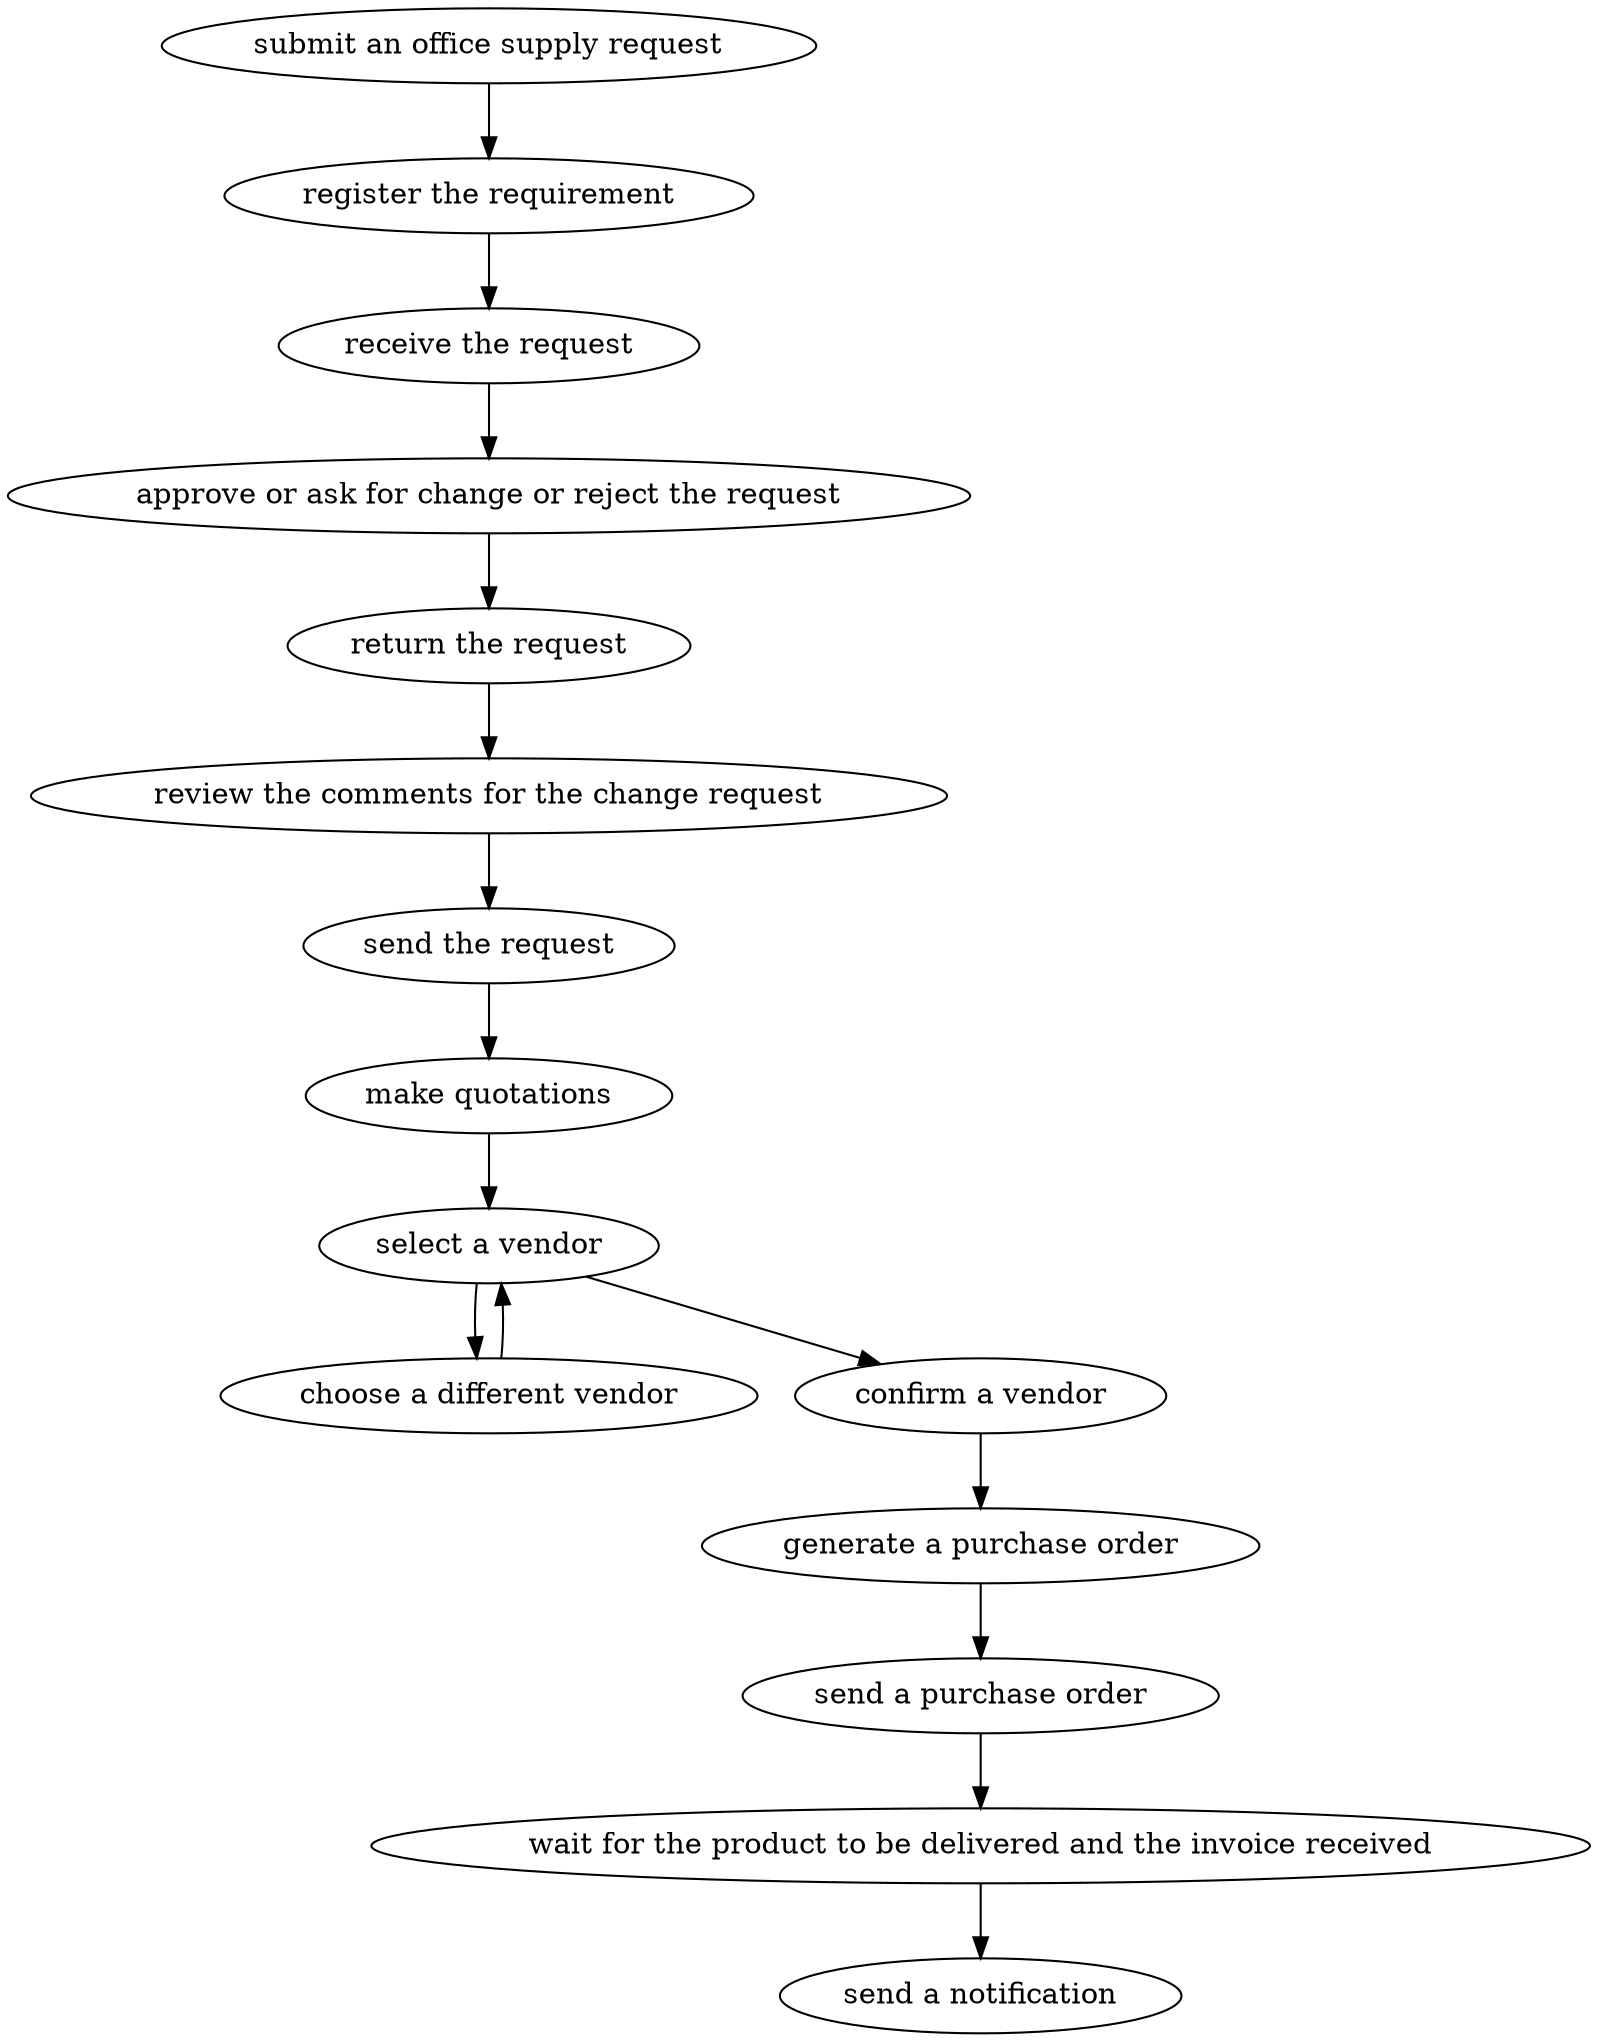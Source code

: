 strict digraph "doc-5.3" {
	graph [name="doc-5.3"];
	"submit an office supply request"	[attrs="{'type': 'Activity', 'label': 'submit an office supply request'}"];
	"register the requirement"	[attrs="{'type': 'Activity', 'label': 'register the requirement'}"];
	"submit an office supply request" -> "register the requirement"	[attrs="{'type': 'flow', 'label': 'flow'}"];
	"receive the request"	[attrs="{'type': 'Activity', 'label': 'receive the request'}"];
	"register the requirement" -> "receive the request"	[attrs="{'type': 'flow', 'label': 'flow'}"];
	"approve or ask for change or reject the request"	[attrs="{'type': 'Activity', 'label': 'approve or ask for change or reject the request'}"];
	"receive the request" -> "approve or ask for change or reject the request"	[attrs="{'type': 'flow', 'label': 'flow'}"];
	"return the request"	[attrs="{'type': 'Activity', 'label': 'return the request'}"];
	"approve or ask for change or reject the request" -> "return the request"	[attrs="{'type': 'flow', 'label': 'flow'}"];
	"review the comments for the change request"	[attrs="{'type': 'Activity', 'label': 'review the comments for the change request'}"];
	"return the request" -> "review the comments for the change request"	[attrs="{'type': 'flow', 'label': 'flow'}"];
	"send the request"	[attrs="{'type': 'Activity', 'label': 'send the request'}"];
	"review the comments for the change request" -> "send the request"	[attrs="{'type': 'flow', 'label': 'flow'}"];
	"make quotations"	[attrs="{'type': 'Activity', 'label': 'make quotations'}"];
	"send the request" -> "make quotations"	[attrs="{'type': 'flow', 'label': 'flow'}"];
	"select a vendor"	[attrs="{'type': 'Activity', 'label': 'select a vendor'}"];
	"make quotations" -> "select a vendor"	[attrs="{'type': 'flow', 'label': 'flow'}"];
	"choose a different vendor"	[attrs="{'type': 'Activity', 'label': 'choose a different vendor'}"];
	"select a vendor" -> "choose a different vendor"	[attrs="{'type': 'flow', 'label': 'flow'}"];
	"confirm a vendor"	[attrs="{'type': 'Activity', 'label': 'confirm a vendor'}"];
	"select a vendor" -> "confirm a vendor"	[attrs="{'type': 'flow', 'label': 'flow'}"];
	"choose a different vendor" -> "select a vendor"	[attrs="{'type': 'flow', 'label': 'flow'}"];
	"generate a purchase order"	[attrs="{'type': 'Activity', 'label': 'generate a purchase order'}"];
	"confirm a vendor" -> "generate a purchase order"	[attrs="{'type': 'flow', 'label': 'flow'}"];
	"send a purchase order"	[attrs="{'type': 'Activity', 'label': 'send a purchase order'}"];
	"generate a purchase order" -> "send a purchase order"	[attrs="{'type': 'flow', 'label': 'flow'}"];
	"wait for the product to be delivered and the invoice received"	[attrs="{'type': 'Activity', 'label': 'wait for the product to be delivered and the invoice received'}"];
	"send a purchase order" -> "wait for the product to be delivered and the invoice received"	[attrs="{'type': 'flow', 'label': 'flow'}"];
	"send a notification"	[attrs="{'type': 'Activity', 'label': 'send a notification'}"];
	"wait for the product to be delivered and the invoice received" -> "send a notification"	[attrs="{'type': 'flow', 'label': 'flow'}"];
}
